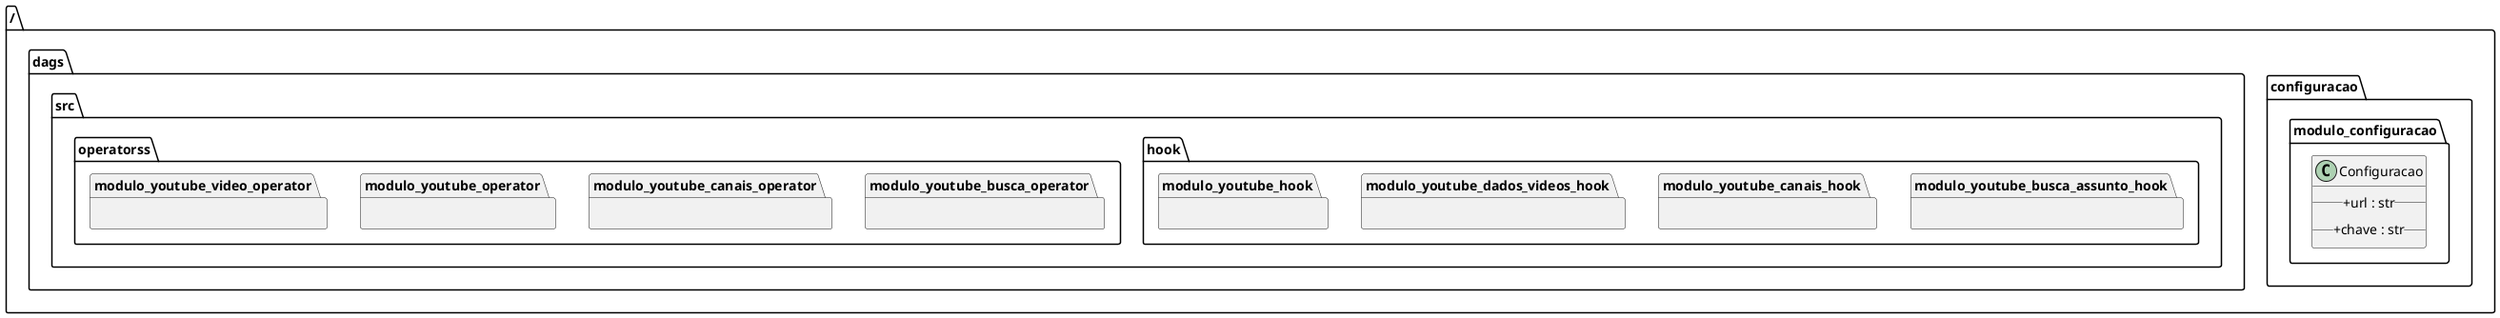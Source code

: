@startuml etl

skinparam classAttributeIconSize 0
  package / {
    package configuracao {
        package modulo_configuracao {

            class Configuracao {
                __+url : str__
                __+chave : str__
            }

        }

    }
    package dags {
        package src {
            package hook {
                package modulo_youtube_busca_assunto_hook {



                }

                package modulo_youtube_canais_hook {

                }

                package modulo_youtube_dados_videos_hook {

                }

                package modulo_youtube_hook {

                }

            }

            package operatorss {
                package modulo_youtube_busca_operator  {

                }
                package modulo_youtube_canais_operator  {

                }

                package modulo_youtube_operator  {

                }

                package modulo_youtube_video_operator  {

                }
            }
        }
    }
  }
@enduml
